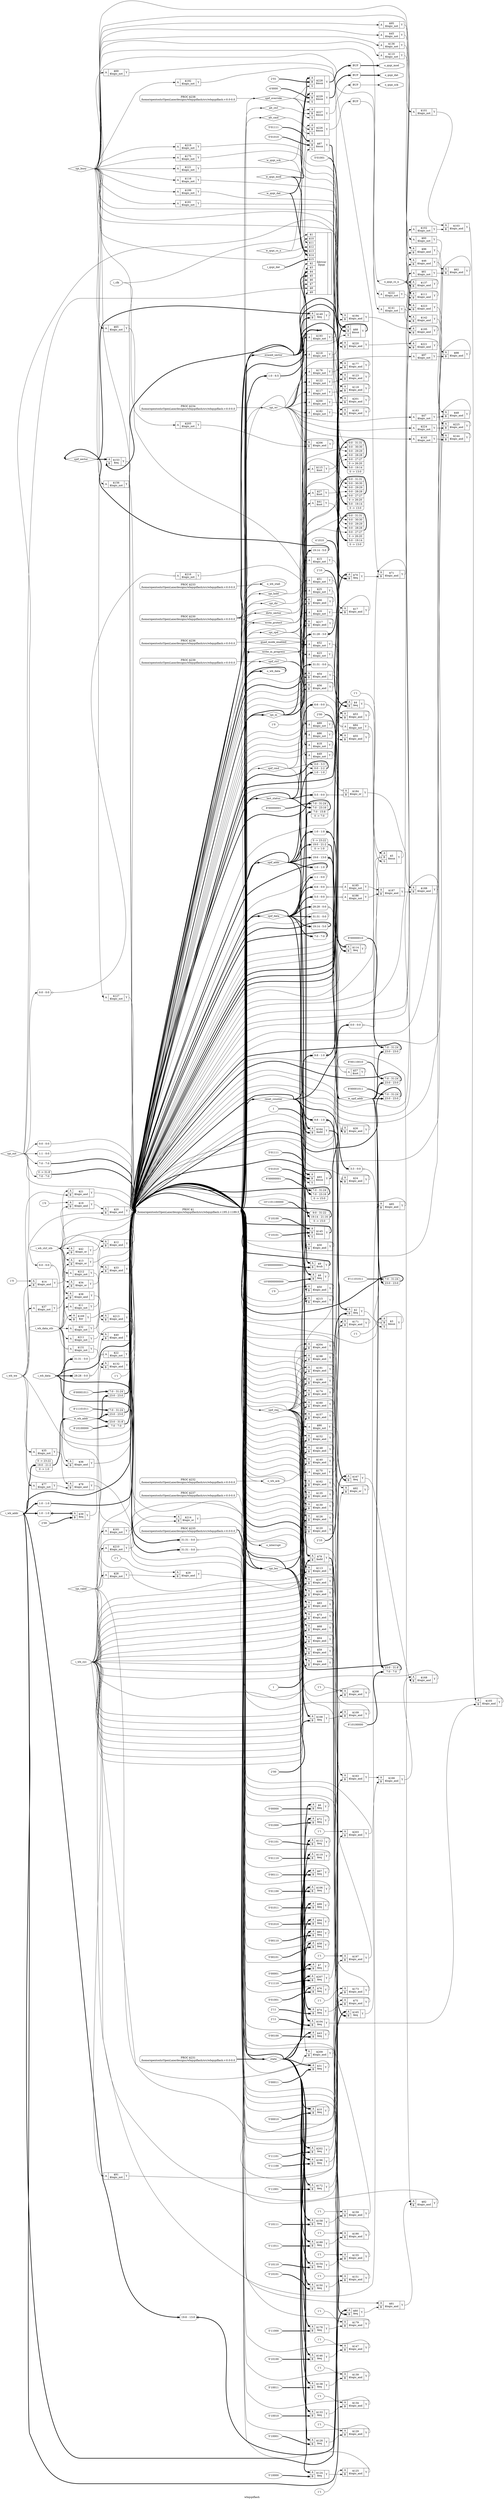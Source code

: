 digraph "wbqspiflash" {
label="wbqspiflash";
rankdir="LR";
remincross=true;
n268 [ shape=diamond, label="spif_sector", color="black", fontcolor="black" ];
n269 [ shape=diamond, label="alt_ctrl", color="black", fontcolor="black" ];
n270 [ shape=diamond, label="alt_cmd", color="black", fontcolor="black" ];
n271 [ shape=diamond, label="spif_req", color="black", fontcolor="black" ];
n272 [ shape=diamond, label="spif_ctrl", color="black", fontcolor="black" ];
n273 [ shape=diamond, label="state", color="black", fontcolor="black" ];
n274 [ shape=diamond, label="spif_data", color="black", fontcolor="black" ];
n275 [ shape=diamond, label="spif_override", color="black", fontcolor="black" ];
n276 [ shape=diamond, label="spif_cmd", color="black", fontcolor="black" ];
n277 [ shape=diamond, label="quad_mode_enabled", color="black", fontcolor="black" ];
n278 [ shape=diamond, label="reset_counter", color="black", fontcolor="black" ];
n279 [ shape=diamond, label="last_status", color="black", fontcolor="black" ];
n280 [ shape=diamond, label="w_spif_addr", color="black", fontcolor="black" ];
n281 [ shape=diamond, label="spif_addr", color="black", fontcolor="black" ];
n282 [ shape=diamond, label="w_wb_addr", color="black", fontcolor="black" ];
n283 [ shape=diamond, label="dirty_sector", color="black", fontcolor="black" ];
n284 [ shape=diamond, label="erased_sector", color="black", fontcolor="black" ];
n285 [ shape=diamond, label="write_protect", color="black", fontcolor="black" ];
n286 [ shape=diamond, label="write_in_progress", color="black", fontcolor="black" ];
n287 [ shape=diamond, label="w_qspi_mod", color="black", fontcolor="black" ];
n288 [ shape=diamond, label="w_qspi_dat", color="black", fontcolor="black" ];
n289 [ shape=diamond, label="w_qspi_cs_n", color="black", fontcolor="black" ];
n290 [ shape=diamond, label="w_qspi_sck", color="black", fontcolor="black" ];
n291 [ shape=diamond, label="spi_busy", color="black", fontcolor="black" ];
n292 [ shape=diamond, label="spi_valid", color="black", fontcolor="black" ];
n293 [ shape=diamond, label="spi_out", color="black", fontcolor="black" ];
n294 [ shape=diamond, label="spi_len", color="black", fontcolor="black" ];
n295 [ shape=diamond, label="spi_in", color="black", fontcolor="black" ];
n296 [ shape=diamond, label="spi_dir", color="black", fontcolor="black" ];
n297 [ shape=diamond, label="spi_spd", color="black", fontcolor="black" ];
n298 [ shape=diamond, label="spi_hold", color="black", fontcolor="black" ];
n299 [ shape=diamond, label="spi_wr", color="black", fontcolor="black" ];
n300 [ shape=octagon, label="o_interrupt", color="black", fontcolor="black" ];
n301 [ shape=octagon, label="i_qspi_dat", color="black", fontcolor="black" ];
n302 [ shape=octagon, label="o_qspi_dat", color="black", fontcolor="black" ];
n303 [ shape=octagon, label="o_qspi_mod", color="black", fontcolor="black" ];
n304 [ shape=octagon, label="o_qspi_cs_n", color="black", fontcolor="black" ];
n305 [ shape=octagon, label="o_qspi_sck", color="black", fontcolor="black" ];
n306 [ shape=octagon, label="o_wb_data", color="black", fontcolor="black" ];
n307 [ shape=octagon, label="o_wb_stall", color="black", fontcolor="black" ];
n308 [ shape=octagon, label="o_wb_ack", color="black", fontcolor="black" ];
n309 [ shape=octagon, label="i_wb_data", color="black", fontcolor="black" ];
n310 [ shape=octagon, label="i_wb_addr", color="black", fontcolor="black" ];
n311 [ shape=octagon, label="i_wb_we", color="black", fontcolor="black" ];
n312 [ shape=octagon, label="i_wb_ctrl_stb", color="black", fontcolor="black" ];
n313 [ shape=octagon, label="i_wb_data_stb", color="black", fontcolor="black" ];
n314 [ shape=octagon, label="i_wb_cyc", color="black", fontcolor="black" ];
n315 [ shape=octagon, label="i_clk", color="black", fontcolor="black" ];
v0 [ label="4'0000" ];
c320 [ shape=record, label="{{<p316> A|<p317> B|<p318> S}|$229\n$mux|{<p319> Y}}" ];
v1 [ label="2'01" ];
c321 [ shape=record, label="{{<p316> A|<p317> B|<p318> S}|$228\n$mux|{<p319> Y}}" ];
c322 [ shape=record, label="{{<p316> A|<p317> B|<p318> S}|$227\n$mux|{<p319> Y}}" ];
c323 [ shape=record, label="{{<p316> A|<p317> B|<p318> S}|$226\n$mux|{<p319> Y}}" ];
c324 [ shape=record, label="{{<p316> A|<p317> B}|$225\n$logic_and|{<p319> Y}}" ];
c325 [ shape=record, label="{{<p316> A}|$224\n$logic_not|{<p319> Y}}" ];
c326 [ shape=record, label="{{<p316> A|<p317> B}|$223\n$logic_and|{<p319> Y}}" ];
c327 [ shape=record, label="{{<p316> A}|$222\n$logic_not|{<p319> Y}}" ];
c328 [ shape=record, label="{{<p316> A|<p317> B}|$221\n$logic_and|{<p319> Y}}" ];
c329 [ shape=record, label="{{<p316> A|<p317> B}|$220\n$logic_and|{<p319> Y}}" ];
c330 [ shape=record, label="{{<p316> A}|$219\n$logic_not|{<p319> Y}}" ];
c331 [ shape=record, label="{{<p316> A}|$218\n$logic_not|{<p319> Y}}" ];
c332 [ shape=record, label="{{<p316> A|<p317> B}|$217\n$logic_and|{<p319> Y}}" ];
c333 [ shape=record, label="{{<p316> A}|$216\n$logic_not|{<p319> Y}}" ];
x2 [ shape=record, style=rounded, label="<s0> 0:0 - 0:0 " ];
x2:e -> c333:p316:w [arrowhead=odiamond, arrowtail=odiamond, dir=both, color="black", label=""];
c334 [ shape=record, label="{{<p316> A|<p317> B}|$215\n$logic_and|{<p319> Y}}" ];
c335 [ shape=record, label="{{<p316> A|<p317> B}|$214\n$logic_or|{<p319> Y}}" ];
c336 [ shape=record, label="{{<p316> A|<p317> B}|$213\n$logic_and|{<p319> Y}}" ];
c337 [ shape=record, label="{{<p316> A}|$212\n$logic_not|{<p319> Y}}" ];
c338 [ shape=record, label="{{<p316> A}|$211\n$logic_not|{<p319> Y}}" ];
c339 [ shape=record, label="{{<p316> A}|$210\n$logic_not|{<p319> Y}}" ];
c340 [ shape=record, label="{{<p316> A|<p317> B}|$209\n$logic_and|{<p319> Y}}" ];
v3 [ label="1'1" ];
c341 [ shape=record, label="{{<p316> A|<p317> B}|$208\n$logic_and|{<p319> Y}}" ];
v4 [ label="5'11110" ];
c342 [ shape=record, label="{{<p316> A|<p317> B}|$207\n$eq|{<p319> Y}}" ];
c343 [ shape=record, label="{{<p316> A|<p317> B}|$206\n$logic_and|{<p319> Y}}" ];
c344 [ shape=record, label="{{<p316> A}|$205\n$logic_not|{<p319> Y}}" ];
c345 [ shape=record, label="{{<p316> A|<p317> B}|$204\n$logic_and|{<p319> Y}}" ];
v5 [ label="1'1" ];
c346 [ shape=record, label="{{<p316> A|<p317> B}|$203\n$logic_and|{<p319> Y}}" ];
v6 [ label="5'11101" ];
c347 [ shape=record, label="{{<p316> A|<p317> B}|$202\n$eq|{<p319> Y}}" ];
c348 [ shape=record, label="{{<p316> A|<p317> B}|$201\n$logic_and|{<p319> Y}}" ];
c349 [ shape=record, label="{{<p316> A}|$200\n$logic_not|{<p319> Y}}" ];
c350 [ shape=record, label="{{<p316> A}|$199\n$logic_not|{<p319> Y}}" ];
c351 [ shape=record, label="{{<p316> A|<p317> B}|$198\n$logic_and|{<p319> Y}}" ];
v7 [ label="1'1" ];
c352 [ shape=record, label="{{<p316> A|<p317> B}|$197\n$logic_and|{<p319> Y}}" ];
v8 [ label="5'11100" ];
c353 [ shape=record, label="{{<p316> A|<p317> B}|$196\n$eq|{<p319> Y}}" ];
c354 [ shape=record, label="{{<p316> A|<p317> B}|$195\n$logic_and|{<p319> Y}}" ];
c355 [ shape=record, label="{{<p316> A|<p317> B}|$194\n$logic_and|{<p319> Y}}" ];
c356 [ shape=record, label="{{<p316> A}|$193\n$logic_not|{<p319> Y}}" ];
c357 [ shape=record, label="{{<p316> A}|$192\n$logic_not|{<p319> Y}}" ];
c358 [ shape=record, label="{{<p316> A|<p317> B}|$191\n$logic_and|{<p319> Y}}" ];
v9 [ label="1'1" ];
c359 [ shape=record, label="{{<p316> A|<p317> B}|$190\n$logic_and|{<p319> Y}}" ];
v10 [ label="5'11011" ];
c360 [ shape=record, label="{{<p316> A|<p317> B}|$189\n$eq|{<p319> Y}}" ];
c361 [ shape=record, label="{{<p316> A|<p317> B}|$188\n$logic_and|{<p319> Y}}" ];
c362 [ shape=record, label="{{<p316> A|<p317> B}|$187\n$logic_and|{<p319> Y}}" ];
c363 [ shape=record, label="{{<p316> A}|$186\n$logic_not|{<p319> Y}}" ];
x11 [ shape=record, style=rounded, label="<s0> 5:5 - 0:0 " ];
x11:e -> c363:p316:w [arrowhead=odiamond, arrowtail=odiamond, dir=both, color="black", label=""];
c364 [ shape=record, label="{{<p316> A}|$185\n$logic_not|{<p319> Y}}" ];
x12 [ shape=record, style=rounded, label="<s0> 6:6 - 0:0 " ];
x12:e -> c364:p316:w [arrowhead=odiamond, arrowtail=odiamond, dir=both, color="black", label=""];
c365 [ shape=record, label="{{<p316> A|<p317> B}|$184\n$logic_or|{<p319> Y}}" ];
x13 [ shape=record, style=rounded, label="<s0> 5:5 - 0:0 " ];
x13:e -> c365:p317:w [arrowhead=odiamond, arrowtail=odiamond, dir=both, color="black", label=""];
x14 [ shape=record, style=rounded, label="<s0> 6:6 - 0:0 " ];
x14:e -> c365:p316:w [arrowhead=odiamond, arrowtail=odiamond, dir=both, color="black", label=""];
c366 [ shape=record, label="{{<p316> A|<p317> B}|$183\n$logic_and|{<p319> Y}}" ];
c367 [ shape=record, label="{{<p316> A}|$182\n$logic_not|{<p319> Y}}" ];
c368 [ shape=record, label="{{<p316> A}|$181\n$logic_not|{<p319> Y}}" ];
c369 [ shape=record, label="{{<p316> A|<p317> B}|$180\n$logic_and|{<p319> Y}}" ];
v15 [ label="1'1" ];
c370 [ shape=record, label="{{<p316> A|<p317> B}|$179\n$logic_and|{<p319> Y}}" ];
v16 [ label="5'11000" ];
c371 [ shape=record, label="{{<p316> A|<p317> B}|$178\n$eq|{<p319> Y}}" ];
c372 [ shape=record, label="{{<p316> A|<p317> B}|$177\n$logic_and|{<p319> Y}}" ];
c373 [ shape=record, label="{{<p316> A}|$176\n$logic_not|{<p319> Y}}" ];
c374 [ shape=record, label="{{<p316> A}|$175\n$logic_not|{<p319> Y}}" ];
c375 [ shape=record, label="{{<p316> A|<p317> B}|$174\n$logic_and|{<p319> Y}}" ];
v17 [ label="1'1" ];
c376 [ shape=record, label="{{<p316> A|<p317> B}|$173\n$logic_and|{<p319> Y}}" ];
v18 [ label="5'11001" ];
c377 [ shape=record, label="{{<p316> A|<p317> B}|$172\n$eq|{<p319> Y}}" ];
c378 [ shape=record, label="{{<p316> A|<p317> B}|$171\n$logic_and|{<p319> Y}}" ];
c379 [ shape=record, label="{{<p316> A}|$170\n$logic_not|{<p319> Y}}" ];
c380 [ shape=record, label="{{<p316> A|<p317> B}|$169\n$or|{<p319> Y}}" ];
c381 [ shape=record, label="{{<p316> A|<p317> B}|$168\n$logic_and|{<p319> Y}}" ];
c382 [ shape=record, label="{{<p316> A|<p317> B}|$167\n$eq|{<p319> Y}}" ];
x19 [ shape=record, style=rounded, label="<s0> 19:6 - 13:0 " ];
x19:e -> c382:p317:w [arrowhead=odiamond, arrowtail=odiamond, dir=both, color="black", style="setlinewidth(3)", label=""];
x20 [ shape=record, style=rounded, label="<s0> 19:6 - 13:0 " ];
x20:e -> c382:p316:w [arrowhead=odiamond, arrowtail=odiamond, dir=both, color="black", style="setlinewidth(3)", label=""];
c383 [ shape=record, label="{{<p316> A|<p317> B}|$166\n$logic_and|{<p319> Y}}" ];
c384 [ shape=record, label="{{<p316> A|<p317> B}|$165\n$eq|{<p319> Y}}" ];
v21 [ label="1" ];
c385 [ shape=record, label="{{<p316> A|<p317> B}|$164\n$add|{<p319> Y}}" ];
c386 [ shape=record, label="{{<p316> A|<p317> B}|$163\n$logic_and|{<p319> Y}}" ];
c387 [ shape=record, label="{{<p316> A|<p317> B}|$162\n$logic_and|{<p319> Y}}" ];
c388 [ shape=record, label="{{<p316> A}|$161\n$logic_not|{<p319> Y}}" ];
c389 [ shape=record, label="{{<p316> A|<p317> B}|$160\n$logic_and|{<p319> Y}}" ];
v22 [ label="1'1" ];
c390 [ shape=record, label="{{<p316> A|<p317> B}|$159\n$logic_and|{<p319> Y}}" ];
v23 [ label="5'10111" ];
c391 [ shape=record, label="{{<p316> A|<p317> B}|$158\n$eq|{<p319> Y}}" ];
c392 [ shape=record, label="{{<p316> A|<p317> B}|$157\n$logic_and|{<p319> Y}}" ];
c393 [ shape=record, label="{{<p316> A}|$156\n$logic_not|{<p319> Y}}" ];
v24 [ label="1'1" ];
c394 [ shape=record, label="{{<p316> A|<p317> B}|$155\n$logic_and|{<p319> Y}}" ];
v25 [ label="5'10110" ];
c395 [ shape=record, label="{{<p316> A|<p317> B}|$154\n$eq|{<p319> Y}}" ];
c396 [ shape=record, label="{{<p316> A|<p317> B}|$153\n$eq|{<p319> Y}}" ];
c397 [ shape=record, label="{{<p316> A|<p317> B}|$152\n$logic_and|{<p319> Y}}" ];
v26 [ label="1'1" ];
c398 [ shape=record, label="{{<p316> A|<p317> B}|$151\n$logic_and|{<p319> Y}}" ];
v27 [ label="5'10101" ];
c399 [ shape=record, label="{{<p316> A|<p317> B}|$150\n$eq|{<p319> Y}}" ];
c400 [ shape=record, label="{{<p316> A|<p317> B}|$149\n$eq|{<p319> Y}}" ];
c401 [ shape=record, label="{{<p316> A|<p317> B}|$148\n$logic_and|{<p319> Y}}" ];
v28 [ label="1'1" ];
c402 [ shape=record, label="{{<p316> A|<p317> B}|$147\n$logic_and|{<p319> Y}}" ];
v29 [ label="5'10100" ];
c403 [ shape=record, label="{{<p316> A|<p317> B}|$146\n$eq|{<p319> Y}}" ];
v30 [ label="5'10101" ];
v31 [ label="5'10100" ];
c404 [ shape=record, label="{{<p316> A|<p317> B|<p318> S}|$145\n$mux|{<p319> Y}}" ];
c405 [ shape=record, label="{{<p316> A|<p317> B}|$144\n$logic_and|{<p319> Y}}" ];
c406 [ shape=record, label="{{<p316> A}|$143\n$logic_not|{<p319> Y}}" ];
c407 [ shape=record, label="{{<p316> A|<p317> B}|$142\n$logic_and|{<p319> Y}}" ];
c408 [ shape=record, label="{{<p316> A}|$141\n$logic_not|{<p319> Y}}" ];
c409 [ shape=record, label="{{<p316> A|<p317> B}|$140\n$logic_and|{<p319> Y}}" ];
v32 [ label="1'1" ];
c410 [ shape=record, label="{{<p316> A|<p317> B}|$139\n$logic_and|{<p319> Y}}" ];
v33 [ label="5'10011" ];
c411 [ shape=record, label="{{<p316> A|<p317> B}|$138\n$eq|{<p319> Y}}" ];
c412 [ shape=record, label="{{<p316> A|<p317> B}|$137\n$logic_and|{<p319> Y}}" ];
c413 [ shape=record, label="{{<p316> A}|$136\n$logic_not|{<p319> Y}}" ];
c414 [ shape=record, label="{{<p316> A|<p317> B}|$135\n$logic_and|{<p319> Y}}" ];
v34 [ label="1'1" ];
c415 [ shape=record, label="{{<p316> A|<p317> B}|$134\n$logic_and|{<p319> Y}}" ];
v35 [ label="5'10010" ];
c416 [ shape=record, label="{{<p316> A|<p317> B}|$133\n$eq|{<p319> Y}}" ];
c417 [ shape=record, label="{{<p316> A|<p317> B}|$132\n$logic_and|{<p319> Y}}" ];
c418 [ shape=record, label="{{<p316> A}|$131\n$logic_not|{<p319> Y}}" ];
x36 [ shape=record, style=rounded, label="<s0> 0:0 - 0:0 " ];
x36:e -> c418:p316:w [arrowhead=odiamond, arrowtail=odiamond, dir=both, color="black", label=""];
c419 [ shape=record, label="{{<p316> A|<p317> B}|$130\n$logic_and|{<p319> Y}}" ];
v37 [ label="1'1" ];
c420 [ shape=record, label="{{<p316> A|<p317> B}|$129\n$logic_and|{<p319> Y}}" ];
v38 [ label="5'10001" ];
c421 [ shape=record, label="{{<p316> A|<p317> B}|$128\n$eq|{<p319> Y}}" ];
c422 [ shape=record, label="{{<p316> A}|$127\n$logic_not|{<p319> Y}}" ];
c423 [ shape=record, label="{{<p316> A|<p317> B}|$126\n$logic_and|{<p319> Y}}" ];
v39 [ label="1'1" ];
c424 [ shape=record, label="{{<p316> A|<p317> B}|$125\n$logic_and|{<p319> Y}}" ];
v40 [ label="5'10000" ];
c425 [ shape=record, label="{{<p316> A|<p317> B}|$124\n$eq|{<p319> Y}}" ];
c426 [ shape=record, label="{{<p316> A|<p317> B}|$123\n$logic_and|{<p319> Y}}" ];
c427 [ shape=record, label="{{<p316> A}|$122\n$logic_not|{<p319> Y}}" ];
c428 [ shape=record, label="{{<p316> A}|$121\n$logic_not|{<p319> Y}}" ];
c429 [ shape=record, label="{{<p316> A|<p317> B}|$120\n$logic_and|{<p319> Y}}" ];
v41 [ label="5'01110" ];
c430 [ shape=record, label="{{<p316> A|<p317> B}|$119\n$eq|{<p319> Y}}" ];
c431 [ shape=record, label="{{<p316> A|<p317> B}|$118\n$logic_and|{<p319> Y}}" ];
c432 [ shape=record, label="{{<p316> A}|$117\n$logic_not|{<p319> Y}}" ];
c433 [ shape=record, label="{{<p316> A}|$116\n$logic_not|{<p319> Y}}" ];
c434 [ shape=record, label="{{<p316> A}|$115\n$not|{<p319> Y}}" ];
v42 [ label="2'00" ];
c435 [ shape=record, label="{{<p316> A|<p317> B}|$114\n$eq|{<p319> Y}}" ];
x43 [ shape=record, style=rounded, label="<s0> 1:0 - 1:0 " ];
x43:e -> c435:p316:w [arrowhead=odiamond, arrowtail=odiamond, dir=both, color="black", style="setlinewidth(3)", label=""];
c436 [ shape=record, label="{{<p316> A|<p317> B}|$113\n$logic_and|{<p319> Y}}" ];
v44 [ label="5'01101" ];
c437 [ shape=record, label="{{<p316> A|<p317> B}|$112\n$eq|{<p319> Y}}" ];
c438 [ shape=record, label="{{<p316> A|<p317> B}|$111\n$logic_and|{<p319> Y}}" ];
c439 [ shape=record, label="{{<p316> A}|$110\n$logic_not|{<p319> Y}}" ];
c440 [ shape=record, label="{{<p316> A|<p317> B}|$109\n$logic_and|{<p319> Y}}" ];
v45 [ label="2'00" ];
c441 [ shape=record, label="{{<p316> A|<p317> B}|$108\n$eq|{<p319> Y}}" ];
c442 [ shape=record, label="{{<p316> A|<p317> B}|$107\n$logic_and|{<p319> Y}}" ];
v46 [ label="5'01100" ];
c443 [ shape=record, label="{{<p316> A|<p317> B}|$106\n$eq|{<p319> Y}}" ];
c444 [ shape=record, label="{{<p316> A|<p317> B}|$105\n$logic_and|{<p319> Y}}" ];
v47 [ label="2'11" ];
c445 [ shape=record, label="{{<p316> A|<p317> B}|$104\n$eq|{<p319> Y}}" ];
c446 [ shape=record, label="{{<p316> A|<p317> B}|$103\n$logic_and|{<p319> Y}}" ];
c447 [ shape=record, label="{{<p316> A}|$102\n$logic_not|{<p319> Y}}" ];
c448 [ shape=record, label="{{<p316> A}|$101\n$logic_not|{<p319> Y}}" ];
c449 [ shape=record, label="{{<p316> A|<p317> B}|$100\n$logic_and|{<p319> Y}}" ];
v48 [ label="5'01011" ];
c450 [ shape=record, label="{{<p316> A|<p317> B}|$99\n$eq|{<p319> Y}}" ];
c451 [ shape=record, label="{{<p316> A|<p317> B}|$98\n$logic_and|{<p319> Y}}" ];
c452 [ shape=record, label="{{<p316> A}|$97\n$logic_not|{<p319> Y}}" ];
c453 [ shape=record, label="{{<p316> A|<p317> B}|$96\n$logic_and|{<p319> Y}}" ];
c454 [ shape=record, label="{{<p316> A}|$95\n$logic_not|{<p319> Y}}" ];
v49 [ label="5'01010" ];
c455 [ shape=record, label="{{<p316> A|<p317> B}|$94\n$eq|{<p319> Y}}" ];
v50 [ label="5'01010" ];
v51 [ label="5'01111" ];
c456 [ shape=record, label="{{<p316> A|<p317> B|<p318> S}|$93\n$mux|{<p319> Y}}" ];
c457 [ shape=record, label="{{<p316> A|<p317> B}|$92\n$logic_or|{<p319> Y}}" ];
c458 [ shape=record, label="{{<p316> A}|$91\n$logic_not|{<p319> Y}}" ];
c459 [ shape=record, label="{{<p316> A}|$90\n$logic_not|{<p319> Y}}" ];
c460 [ shape=record, label="{{<p316> A}|$89\n$logic_not|{<p319> Y}}" ];
v52 [ label="5'01001" ];
c461 [ shape=record, label="{{<p316> A|<p317> B|<p318> S}|$88\n$mux|{<p319> Y}}" ];
v53 [ label="5'01010" ];
v54 [ label="5'01111" ];
c462 [ shape=record, label="{{<p316> A|<p317> B|<p318> S}|$87\n$mux|{<p319> Y}}" ];
c463 [ shape=record, label="{{<p316> A}|$86\n$logic_not|{<p319> Y}}" ];
c464 [ shape=record, label="{{<p316> A|<p317> B}|$85\n$logic_and|{<p319> Y}}" ];
c465 [ shape=record, label="{{<p316> A}|$84\n$logic_not|{<p319> Y}}" ];
x55 [ shape=record, style=rounded, label="<s0> 31:31 - 0:0 " ];
x55:e -> c465:p316:w [arrowhead=odiamond, arrowtail=odiamond, dir=both, color="black", label=""];
c466 [ shape=record, label="{{<p316> A|<p317> B}|$83\n$logic_and|{<p319> Y}}" ];
c467 [ shape=record, label="{{<p316> A|<p317> B}|$82\n$logic_and|{<p319> Y}}" ];
c468 [ shape=record, label="{{<p316> A|<p317> B}|$81\n$logic_and|{<p319> Y}}" ];
c469 [ shape=record, label="{{<p316> A|<p317> B}|$80\n$eq|{<p319> Y}}" ];
v56 [ label="1" ];
c470 [ shape=record, label="{{<p316> A|<p317> B}|$79\n$add|{<p319> Y}}" ];
c471 [ shape=record, label="{{<p316> A|<p317> B}|$78\n$logic_and|{<p319> Y}}" ];
c472 [ shape=record, label="{{<p316> A}|$77\n$logic_not|{<p319> Y}}" ];
v57 [ label="5'01001" ];
c473 [ shape=record, label="{{<p316> A|<p317> B}|$76\n$eq|{<p319> Y}}" ];
c474 [ shape=record, label="{{<p316> A|<p317> B}|$75\n$logic_and|{<p319> Y}}" ];
v58 [ label="2'11" ];
c475 [ shape=record, label="{{<p316> A|<p317> B}|$74\n$eq|{<p319> Y}}" ];
c476 [ shape=record, label="{{<p316> A|<p317> B}|$73\n$logic_and|{<p319> Y}}" ];
v59 [ label="5'01000" ];
c477 [ shape=record, label="{{<p316> A|<p317> B}|$72\n$eq|{<p319> Y}}" ];
c478 [ shape=record, label="{{<p316> A|<p317> B}|$71\n$logic_and|{<p319> Y}}" ];
v60 [ label="4'1010" ];
c479 [ shape=record, label="{{<p316> A|<p317> B}|$70\n$eq|{<p319> Y}}" ];
x61 [ shape=record, style=rounded, label="<s0> 31:28 - 3:0 " ];
x61:e -> c479:p316:w [arrowhead=odiamond, arrowtail=odiamond, dir=both, color="black", style="setlinewidth(3)", label=""];
c480 [ shape=record, label="{{<p316> A}|$69\n$logic_not|{<p319> Y}}" ];
c481 [ shape=record, label="{{<p316> A|<p317> B}|$68\n$logic_and|{<p319> Y}}" ];
v62 [ label="5'00111" ];
c482 [ shape=record, label="{{<p316> A|<p317> B}|$67\n$eq|{<p319> Y}}" ];
c483 [ shape=record, label="{{<p316> A|<p317> B}|$66\n$logic_and|{<p319> Y}}" ];
c484 [ shape=record, label="{{<p316> A}|$65\n$logic_not|{<p319> Y}}" ];
c485 [ shape=record, label="{{<p316> A|<p317> B}|$64\n$logic_and|{<p319> Y}}" ];
v63 [ label="5'00110" ];
c486 [ shape=record, label="{{<p316> A|<p317> B}|$63\n$eq|{<p319> Y}}" ];
c487 [ shape=record, label="{{<p316> A|<p317> B}|$62\n$logic_and|{<p319> Y}}" ];
c488 [ shape=record, label="{{<p316> A}|$61\n$logic_not|{<p319> Y}}" ];
c489 [ shape=record, label="{{<p316> A}|$60\n$logic_not|{<p319> Y}}" ];
c490 [ shape=record, label="{{<p316> A|<p317> B}|$59\n$logic_and|{<p319> Y}}" ];
v64 [ label="5'00101" ];
c491 [ shape=record, label="{{<p316> A|<p317> B}|$58\n$eq|{<p319> Y}}" ];
c492 [ shape=record, label="{{<p316> A}|$57\n$not|{<p319> Y}}" ];
x65 [ shape=record, style=rounded, label="<s0> 28:28 - 0:0 " ];
x65:e -> c492:p316:w [arrowhead=odiamond, arrowtail=odiamond, dir=both, color="black", label=""];
c493 [ shape=record, label="{{<p316> A|<p317> B}|$56\n$logic_and|{<p319> Y}}" ];
c494 [ shape=record, label="{{<p316> A|<p317> B}|$55\n$logic_and|{<p319> Y}}" ];
v66 [ label="1'0" ];
c495 [ shape=record, label="{{<p316> A|<p317> B}|$54\n$logic_and|{<p319> Y}}" ];
c496 [ shape=record, label="{{<p316> A|<p317> B}|$53\n$logic_and|{<p319> Y}}" ];
c497 [ shape=record, label="{{<p316> A}|$52\n$logic_not|{<p319> Y}}" ];
c498 [ shape=record, label="{{<p316> A}|$51\n$logic_not|{<p319> Y}}" ];
v67 [ label="1'0" ];
c499 [ shape=record, label="{{<p316> A|<p317> B}|$50\n$logic_and|{<p319> Y}}" ];
c500 [ shape=record, label="{{<p316> A}|$49\n$logic_not|{<p319> Y}}" ];
c501 [ shape=record, label="{{<p316> A|<p317> B}|$48\n$logic_and|{<p319> Y}}" ];
c502 [ shape=record, label="{{<p316> A}|$47\n$logic_not|{<p319> Y}}" ];
c503 [ shape=record, label="{{<p316> A|<p317> B}|$46\n$logic_and|{<p319> Y}}" ];
c504 [ shape=record, label="{{<p316> A}|$45\n$logic_not|{<p319> Y}}" ];
c505 [ shape=record, label="{{<p316> A|<p317> B}|$44\n$logic_and|{<p319> Y}}" ];
v68 [ label="5'00100" ];
c506 [ shape=record, label="{{<p316> A|<p317> B}|$43\n$eq|{<p319> Y}}" ];
c507 [ shape=record, label="{{<p316> A|<p317> B}|$42\n$logic_or|{<p319> Y}}" ];
c508 [ shape=record, label="{{<p316> A}|$41\n$not|{<p319> Y}}" ];
c509 [ shape=record, label="{{<p316> A|<p317> B}|$40\n$logic_and|{<p319> Y}}" ];
v69 [ label="2'00" ];
c510 [ shape=record, label="{{<p316> A|<p317> B}|$39\n$eq|{<p319> Y}}" ];
x70 [ shape=record, style=rounded, label="<s0> 1:0 - 1:0 " ];
x70:e -> c510:p316:w [arrowhead=odiamond, arrowtail=odiamond, dir=both, color="black", style="setlinewidth(3)", label=""];
c511 [ shape=record, label="{{<p316> A|<p317> B}|$38\n$logic_and|{<p319> Y}}" ];
c512 [ shape=record, label="{{<p316> A}|$37\n$logic_not|{<p319> Y}}" ];
c513 [ shape=record, label="{{<p316> A|<p317> B}|$36\n$logic_and|{<p319> Y}}" ];
c514 [ shape=record, label="{{<p316> A}|$35\n$logic_not|{<p319> Y}}" ];
c515 [ shape=record, label="{{<p316> A|<p317> B}|$34\n$logic_or|{<p319> Y}}" ];
c516 [ shape=record, label="{{<p316> A|<p317> B}|$33\n$logic_and|{<p319> Y}}" ];
c517 [ shape=record, label="{{<p316> A}|$32\n$logic_not|{<p319> Y}}" ];
v71 [ label="5'00011" ];
c518 [ shape=record, label="{{<p316> A|<p317> B}|$31\n$eq|{<p319> Y}}" ];
c519 [ shape=record, label="{{<p316> A|<p317> B}|$30\n$logic_and|{<p319> Y}}" ];
v72 [ label="1'1" ];
c520 [ shape=record, label="{{<p316> A|<p317> B}|$29\n$logic_and|{<p319> Y}}" ];
c521 [ shape=record, label="{{<p316> A}|$28\n$logic_not|{<p319> Y}}" ];
c522 [ shape=record, label="{{<p316> A}|$27\n$not|{<p319> Y}}" ];
c523 [ shape=record, label="{{<p316> A|<p317> B}|$26\n$logic_and|{<p319> Y}}" ];
x73 [ shape=record, style=rounded, label="<s0> 31:31 - 0:0 " ];
x73:e -> c523:p316:w [arrowhead=odiamond, arrowtail=odiamond, dir=both, color="black", label=""];
c524 [ shape=record, label="{{<p316> A}|$25\n$logic_not|{<p319> Y}}" ];
c525 [ shape=record, label="{{<p316> A|<p317> B}|$24\n$logic_and|{<p319> Y}}" ];
x74 [ shape=record, style=rounded, label="<s0> 31:31 - 0:0 " ];
x74:e -> c525:p316:w [arrowhead=odiamond, arrowtail=odiamond, dir=both, color="black", label=""];
c526 [ shape=record, label="{{<p316> A}|$23\n$logic_not|{<p319> Y}}" ];
c527 [ shape=record, label="{{<p316> A}|$22\n$logic_not|{<p319> Y}}" ];
x75 [ shape=record, style=rounded, label="<s0> 28:28 - 0:0 " ];
x75:e -> c527:p316:w [arrowhead=odiamond, arrowtail=odiamond, dir=both, color="black", label=""];
c528 [ shape=record, label="{{<p316> A|<p317> B}|$21\n$logic_and|{<p319> Y}}" ];
c529 [ shape=record, label="{{<p316> A|<p317> B}|$20\n$logic_and|{<p319> Y}}" ];
v76 [ label="1'0" ];
c530 [ shape=record, label="{{<p316> A|<p317> B}|$19\n$logic_and|{<p319> Y}}" ];
c531 [ shape=record, label="{{<p316> A}|$18\n$logic_not|{<p319> Y}}" ];
c532 [ shape=record, label="{{<p316> A|<p317> B}|$17\n$logic_and|{<p319> Y}}" ];
c533 [ shape=record, label="{{<p316> A}|$16\n$logic_not|{<p319> Y}}" ];
c534 [ shape=record, label="{{<p316> A}|$15\n$logic_not|{<p319> Y}}" ];
v77 [ label="1'0" ];
c535 [ shape=record, label="{{<p316> A|<p317> B}|$14\n$logic_and|{<p319> Y}}" ];
c536 [ shape=record, label="{{<p316> A|<p317> B}|$13\n$logic_or|{<p319> Y}}" ];
c537 [ shape=record, label="{{<p316> A|<p317> B}|$12\n$logic_and|{<p319> Y}}" ];
c538 [ shape=record, label="{{<p316> A}|$11\n$logic_not|{<p319> Y}}" ];
v78 [ label="5'00010" ];
c539 [ shape=record, label="{{<p316> A|<p317> B}|$10\n$eq|{<p319> Y}}" ];
v79 [ label="10'0000000001" ];
c540 [ shape=record, label="{{<p316> A|<p317> B}|$9\n$sub|{<p319> Y}}" ];
v80 [ label="10'0000000000" ];
c541 [ shape=record, label="{{<p316> A|<p317> B}|$8\n$eq|{<p319> Y}}" ];
v81 [ label="5'00001" ];
c542 [ shape=record, label="{{<p316> A|<p317> B}|$7\n$eq|{<p319> Y}}" ];
v82 [ label="5'00000" ];
c543 [ shape=record, label="{{<p316> A|<p317> B}|$6\n$eq|{<p319> Y}}" ];
v84 [ label="1'1" ];
c544 [ shape=record, label="{{<p316> A|<p317> B|<p318> S}|$5\n$mux|{<p319> Y}}" ];
x83 [ shape=record, style=rounded, label="<s0> 0:0 - 0:0 " ];
x83:e -> c544:p317:w [arrowhead=odiamond, arrowtail=odiamond, dir=both, color="black", label=""];
v85 [ label="2'10" ];
c545 [ shape=record, label="{{<p316> A|<p317> B}|$4\n$eq|{<p319> Y}}" ];
x86 [ shape=record, style=rounded, label="<s0> 9:8 - 1:0 " ];
x86:e -> c545:p316:w [arrowhead=odiamond, arrowtail=odiamond, dir=both, color="black", style="setlinewidth(3)", label=""];
v88 [ label="1'1" ];
c546 [ shape=record, label="{{<p316> A|<p317> B|<p318> S}|$3\n$mux|{<p319> Y}}" ];
x87 [ shape=record, style=rounded, label="<s0> 3:3 - 0:0 " ];
x87:e -> c546:p317:w [arrowhead=odiamond, arrowtail=odiamond, dir=both, color="black", label=""];
v89 [ label="2'10" ];
c547 [ shape=record, label="{{<p316> A|<p317> B}|$2\n$eq|{<p319> Y}}" ];
x90 [ shape=record, style=rounded, label="<s0> 9:8 - 1:0 " ];
x90:e -> c547:p316:w [arrowhead=odiamond, arrowtail=odiamond, dir=both, color="black", style="setlinewidth(3)", label=""];
c563 [ shape=record, label="{{<p548> $1|<p549> $10|<p550> $11|<p551> $12|<p552> $13|<p553> $14|<p554> $15|<p555> $2|<p556> $3|<p557> $4|<p558> $5|<p559> $6|<p560> $7|<p561> $8|<p562> $9}|lldriver\nllqspi|{}}" ];
p91 [shape=box, style=rounded, label="PROC $239\n/home/opentools/OpenLane/designs/wbqspiflash/src/wbqspiflash.v:0.0-0.0"];
p92 [shape=box, style=rounded, label="PROC $238\n/home/opentools/OpenLane/designs/wbqspiflash/src/wbqspiflash.v:0.0-0.0"];
p93 [shape=box, style=rounded, label="PROC $237\n/home/opentools/OpenLane/designs/wbqspiflash/src/wbqspiflash.v:0.0-0.0"];
p94 [shape=box, style=rounded, label="PROC $236\n/home/opentools/OpenLane/designs/wbqspiflash/src/wbqspiflash.v:0.0-0.0"];
p95 [shape=box, style=rounded, label="PROC $235\n/home/opentools/OpenLane/designs/wbqspiflash/src/wbqspiflash.v:0.0-0.0"];
p96 [shape=box, style=rounded, label="PROC $234\n/home/opentools/OpenLane/designs/wbqspiflash/src/wbqspiflash.v:0.0-0.0"];
p97 [shape=box, style=rounded, label="PROC $233\n/home/opentools/OpenLane/designs/wbqspiflash/src/wbqspiflash.v:0.0-0.0"];
p98 [shape=box, style=rounded, label="PROC $232\n/home/opentools/OpenLane/designs/wbqspiflash/src/wbqspiflash.v:0.0-0.0"];
p99 [shape=box, style=rounded, label="PROC $231\n/home/opentools/OpenLane/designs/wbqspiflash/src/wbqspiflash.v:0.0-0.0"];
p100 [shape=box, style=rounded, label="PROC $230\n/home/opentools/OpenLane/designs/wbqspiflash/src/wbqspiflash.v:0.0-0.0"];
v102 [ label="1'1" ];
x103 [ shape=record, style=rounded, label="<s0> 31:31 - 0:0 " ];
x104 [ shape=record, style=rounded, label="<s0> 0:0 - 0:0 " ];
x105 [ shape=record, style=rounded, label="<s0> 1:1 - 0:0 " ];
x106 [ shape=record, style=rounded, label="<s0> 1:1 - 0:0 " ];
x107 [ shape=record, style=rounded, label="<s0> 31:31 - 0:0 " ];
x108 [ shape=record, style=rounded, label="<s0> 1:0 - 1:0 " ];
x109 [ shape=record, style=rounded, label="<s0> 1:0 - 1:0 " ];
x110 [ shape=record, style=rounded, label="<s2> 0:0 - 3:3 |<s1> 0:0 - 2:2 |<s0> 1:0 - 1:0 " ];
x111 [ shape=record, style=rounded, label="<s0> 19:14 - 5:0 " ];
x112 [ shape=record, style=rounded, label="<s0> 7:0 - 7:0 " ];
x113 [ shape=record, style=rounded, label="<s0> 7:0 - 7:0 " ];
x114 [ shape=record, style=rounded, label="0 -&gt; 31:8 |<s0> 7:0 - 7:0 " ];
v116 [ label="8'00000010" ];
x115 [ shape=record, style=rounded, label="<s1> 7:0 - 31:24 |<s0> 23:0 - 23:0 " ];
v118 [ label="8'00110010" ];
x117 [ shape=record, style=rounded, label="<s1> 7:0 - 31:24 |<s0> 23:0 - 23:0 " ];
v120 [ label="8'00001011" ];
x119 [ shape=record, style=rounded, label="<s1> 7:0 - 31:24 |<s0> 23:0 - 23:0 " ];
v122 [ label="8'11101011" ];
x121 [ shape=record, style=rounded, label="<s1> 7:0 - 31:24 |<s0> 23:0 - 23:0 " ];
v124 [ label="8'00001011" ];
x123 [ shape=record, style=rounded, label="<s1> 7:0 - 31:24 |<s0> 23:0 - 23:0 " ];
v126 [ label="8'11101011" ];
x125 [ shape=record, style=rounded, label="<s1> 7:0 - 31:24 |<s0> 23:0 - 23:0 " ];
v128 [ label="8'10100000" ];
x127 [ shape=record, style=rounded, label="<s1> 23:0 - 31:8 |<s0> 7:0 - 7:0 " ];
v130 [ label="8'10100000" ];
x129 [ shape=record, style=rounded, label="<s1> 23:0 - 31:8 |<s0> 7:0 - 7:0 " ];
v132 [ label="8'00000001" ];
x131 [ shape=record, style=rounded, label="<s2> 7:0 - 31:24 |<s1> 7:0 - 23:16 |0 -&gt; 15:0 " ];
v134 [ label="10'1101100000" ];
x133 [ shape=record, style=rounded, label="<s2> 9:0 - 31:22 |<s1> 19:14 - 21:16 |0 -&gt; 15:0 " ];
v136 [ label="8'00000001" ];
x135 [ shape=record, style=rounded, label="<s3> 7:0 - 31:24 |<s2> 7:0 - 23:16 |<s1> 7:0 - 15:8 |0 -&gt; 7:0 " ];
x137 [ shape=record, style=rounded, label="<s7> 0:0 - 31:31 |<s6> 0:0 - 30:30 |<s5> 0:0 - 29:29 |<s4> 0:0 - 28:28 |<s3> 0:0 - 27:27 |0 -&gt; 26:20 |<s1> 5:0 - 19:14 |0 -&gt; 13:0 " ];
x138 [ shape=record, style=rounded, label="<s7> 0:0 - 31:31 |<s6> 0:0 - 30:30 |<s5> 0:0 - 29:29 |<s4> 0:0 - 28:28 |<s3> 0:0 - 27:27 |0 -&gt; 26:20 |<s1> 5:0 - 19:14 |0 -&gt; 13:0 " ];
x139 [ shape=record, style=rounded, label="<s7> 0:0 - 31:31 |<s6> 0:0 - 30:30 |<s5> 0:0 - 29:29 |<s4> 0:0 - 28:28 |<s3> 0:0 - 27:27 |0 -&gt; 26:20 |<s1> 5:0 - 19:14 |0 -&gt; 13:0 " ];
x140 [ shape=record, style=rounded, label="<s0> 1:0 - 6:5 " ];
p101 [shape=box, style=rounded, label="PROC $1\n/home/opentools/OpenLane/designs/wbqspiflash/src/wbqspiflash.v:195.2-1189.5"];
x141 [ shape=record, style=rounded, label="<s0> 19:14 - 5:0 " ];
x142 [shape=box, style=rounded, label="BUF"];
x143 [shape=box, style=rounded, label="BUF"];
x144 [shape=box, style=rounded, label="BUF"];
x145 [shape=box, style=rounded, label="BUF"];
x146 [ shape=record, style=rounded, label="0 -&gt; 23:22 |<s1> 19:0 - 21:2 |0 -&gt; 1:0 " ];
x147 [ shape=record, style=rounded, label="0 -&gt; 23:22 |<s1> 19:0 - 21:2 |0 -&gt; 1:0 " ];
c406:p319:e -> c405:p317:w [color="black", label=""];
c407:p319:e -> c405:p316:w [color="black", label=""];
c408:p319:e -> c407:p316:w [color="black", label=""];
c409:p319:e -> p101:w [color="black", label=""];
c410:p319:e -> p101:w [color="black", label=""];
c411:p319:e -> c410:p317:w [color="black", label=""];
c412:p319:e -> p101:w [color="black", label=""];
c413:p319:e -> c412:p317:w [color="black", label=""];
c414:p319:e -> p101:w [color="black", label=""];
c415:p319:e -> p101:w [color="black", label=""];
c416:p319:e -> c415:p317:w [color="black", label=""];
c417:p319:e -> p101:w [color="black", label=""];
c418:p319:e -> c417:p317:w [color="black", label=""];
c419:p319:e -> p101:w [color="black", label=""];
c420:p319:e -> p101:w [color="black", label=""];
c421:p319:e -> c420:p317:w [color="black", label=""];
c422:p319:e -> p101:w [color="black", label=""];
c423:p319:e -> p101:w [color="black", label=""];
c424:p319:e -> p101:w [color="black", label=""];
c425:p319:e -> c424:p317:w [color="black", label=""];
c426:p319:e -> p101:w [color="black", label=""];
c427:p319:e -> c426:p317:w [color="black", label=""];
c428:p319:e -> c426:p316:w [color="black", label=""];
c429:p319:e -> p101:w [color="black", label=""];
c430:p319:e -> p101:w [color="black", label=""];
c431:p319:e -> p101:w [color="black", label=""];
c432:p319:e -> c431:p317:w [color="black", label=""];
c433:p319:e -> c431:p316:w [color="black", label=""];
c434:p319:e -> x137:s4:w [color="black", label=""];
c435:p319:e -> p101:w [color="black", label=""];
c436:p319:e -> p101:w [color="black", label=""];
c437:p319:e -> p101:w [color="black", label=""];
c438:p319:e -> p101:w [color="black", label=""];
c439:p319:e -> c438:p316:w [color="black", label=""];
c440:p319:e -> p101:w [color="black", label=""];
c441:p319:e -> c440:p317:w [color="black", label=""];
c442:p319:e -> p101:w [color="black", label=""];
c443:p319:e -> p101:w [color="black", label=""];
c444:p319:e -> p101:w [color="black", label=""];
c445:p319:e -> c444:p317:w [color="black", label=""];
c320:p319:e -> x145:w:w [color="black", style="setlinewidth(3)", label=""];
c446:p319:e -> c444:p316:w [color="black", label=""];
c447:p319:e -> c446:p317:w [color="black", label=""];
c448:p319:e -> c446:p316:w [color="black", label=""];
c449:p319:e -> p101:w [color="black", label=""];
c450:p319:e -> p101:w [color="black", label=""];
c451:p319:e -> p101:w [color="black", label=""];
c452:p319:e -> c451:p317:w [color="black", label=""];
c453:p319:e -> c451:p316:w [color="black", label=""];
c454:p319:e -> c453:p316:w [color="black", label=""];
c455:p319:e -> p101:w [color="black", label=""];
c321:p319:e -> x144:w:w [color="black", style="setlinewidth(3)", label=""];
c456:p319:e -> p101:w [color="black", style="setlinewidth(3)", label=""];
c457:p319:e -> p101:w [color="black", label=""];
c458:p319:e -> c457:p317:w [color="black", label=""];
c459:p319:e -> c457:p316:w [color="black", label=""];
c460:p319:e -> p101:w [color="black", label=""];
c461:p319:e -> p101:w [color="black", style="setlinewidth(3)", label=""];
c462:p319:e -> c461:p316:w [color="black", style="setlinewidth(3)", label=""];
c463:p319:e -> p101:w [color="black", label=""];
c464:p319:e -> p101:w [color="black", label=""];
c465:p319:e -> c464:p317:w [color="black", label=""];
c322:p319:e -> x143:w:w [color="black", label=""];
c466:p319:e -> p101:w [color="black", label=""];
c467:p319:e -> p101:w [color="black", label=""];
c468:p319:e -> c467:p316:w [color="black", label=""];
c469:p319:e -> c468:p317:w [color="black", label=""];
c470:p319:e -> c469:p317:w [color="black", style="setlinewidth(3)", label=""];
c471:p319:e -> c468:p316:w [color="black", label=""];
c472:p319:e -> c471:p317:w [color="black", label=""];
c473:p319:e -> p101:w [color="black", label=""];
c474:p319:e -> p101:w [color="black", label=""];
c475:p319:e -> c474:p317:w [color="black", label=""];
c323:p319:e -> x142:w:w [color="black", label=""];
c476:p319:e -> p101:w [color="black", label=""];
c477:p319:e -> p101:w [color="black", label=""];
c478:p319:e -> p101:w [color="black", label=""];
c479:p319:e -> c478:p317:w [color="black", label=""];
c480:p319:e -> c478:p316:w [color="black", label=""];
c481:p319:e -> p101:w [color="black", label=""];
c482:p319:e -> p101:w [color="black", label=""];
c483:p319:e -> p101:w [color="black", label=""];
c484:p319:e -> c483:p316:w [color="black", label=""];
c485:p319:e -> p101:w [color="black", label=""];
c324:p319:e -> p101:w [color="black", label=""];
c486:p319:e -> p101:w [color="black", label=""];
c487:p319:e -> p101:w [color="black", label=""];
c488:p319:e -> c487:p317:w [color="black", label=""];
c489:p319:e -> c487:p316:w [color="black", label=""];
c490:p319:e -> p101:w [color="black", label=""];
c491:p319:e -> p101:w [color="black", label=""];
c492:p319:e -> p101:w [color="black", label=""];
c493:p319:e -> p101:w [color="black", label=""];
c494:p319:e -> p101:w [color="black", label=""];
c495:p319:e -> c494:p316:w [color="black", label=""];
c325:p319:e -> c324:p317:w [color="black", label=""];
c496:p319:e -> p101:w [color="black", label=""];
c497:p319:e -> c496:p317:w [color="black", label=""];
c498:p319:e -> c496:p316:w [color="black", label=""];
c499:p319:e -> p101:w [color="black", label=""];
c500:p319:e -> p101:w [color="black", label=""];
c501:p319:e -> p101:w [color="black", label=""];
c502:p319:e -> c501:p317:w [color="black", label=""];
c503:p319:e -> c501:p316:w [color="black", label=""];
c504:p319:e -> c503:p316:w [color="black", label=""];
c505:p319:e -> p101:w [color="black", label=""];
c326:p319:e -> c324:p316:w [color="black", label=""];
c506:p319:e -> p101:w [color="black", label=""];
c507:p319:e -> p101:w [color="black", label=""];
c508:p319:e -> x139:s4:w [color="black", label=""];
c509:p319:e -> p101:w [color="black", label=""];
c510:p319:e -> c509:p317:w [color="black", label=""];
c511:p319:e -> c509:p316:w [color="black", label=""];
c512:p319:e -> c511:p317:w [color="black", label=""];
c513:p319:e -> p101:w [color="black", label=""];
c514:p319:e -> c513:p317:w [color="black", label=""];
c515:p319:e -> p101:w [color="black", label=""];
c327:p319:e -> c326:p316:w [color="black", label=""];
c516:p319:e -> p101:w [color="black", label=""];
c517:p319:e -> c516:p317:w [color="black", label=""];
c518:p319:e -> p101:w [color="black", label=""];
c519:p319:e -> p101:w [color="black", label=""];
c520:p319:e -> c519:p316:w [color="black", label=""];
c521:p319:e -> c520:p317:w [color="black", label=""];
c522:p319:e -> x138:s4:w [color="black", label=""];
c523:p319:e -> p101:w [color="black", label=""];
c524:p319:e -> c523:p317:w [color="black", label=""];
c525:p319:e -> p101:w [color="black", label=""];
c328:p319:e -> p101:w [color="black", label=""];
c526:p319:e -> c525:p317:w [color="black", label=""];
c527:p319:e -> p101:w [color="black", label=""];
c528:p319:e -> p101:w [color="black", label=""];
c529:p319:e -> p101:w [color="black", label=""];
c530:p319:e -> c529:p316:w [color="black", label=""];
c531:p319:e -> p101:w [color="black", label=""];
c532:p319:e -> p101:w [color="black", label=""];
c533:p319:e -> c532:p317:w [color="black", label=""];
c534:p319:e -> c532:p316:w [color="black", label=""];
c535:p319:e -> p101:w [color="black", label=""];
c329:p319:e -> c328:p316:w [color="black", label=""];
c536:p319:e -> p101:w [color="black", label=""];
c537:p319:e -> p101:w [color="black", label=""];
c538:p319:e -> c537:p317:w [color="black", label=""];
c539:p319:e -> p101:w [color="black", label=""];
c540:p319:e -> p101:w [color="black", style="setlinewidth(3)", label=""];
c541:p319:e -> p101:w [color="black", label=""];
c542:p319:e -> p101:w [color="black", label=""];
c543:p319:e -> p101:w [color="black", label=""];
c544:p319:e -> p101:w [color="black", label=""];
c545:p319:e -> c544:p318:w [color="black", label=""];
c330:p319:e -> c329:p317:w [color="black", label=""];
c546:p319:e -> p101:w [color="black", label=""];
c547:p319:e -> c546:p318:w [color="black", label=""];
c331:p319:e -> c329:p316:w [color="black", label=""];
n252 [ shape=point ];
p101:e -> n252:w [color="black", style="setlinewidth(3)", label=""];
x140:s0:e -> n252:w [color="black", style="setlinewidth(3)", label=""];
n252:e -> p101:w [color="black", style="setlinewidth(3)", label=""];
c332:p319:e -> p101:w [color="black", label=""];
x141:e -> n268:w [color="black", style="setlinewidth(3)", label=""];
n268:e -> c396:p316:w [color="black", style="setlinewidth(3)", label=""];
n268:e -> c400:p316:w [color="black", style="setlinewidth(3)", label=""];
p101:e -> n269:w [color="black", label=""];
n269:e -> c322:p317:w [color="black", label=""];
c333:p319:e -> c332:p316:w [color="black", label=""];
p101:e -> n270:w [color="black", label=""];
n270:e -> c323:p317:w [color="black", label=""];
p101:e -> n271:w [color="black", label=""];
n271:e -> c340:p316:w [color="black", label=""];
n271:e -> c345:p316:w [color="black", label=""];
n271:e -> c351:p316:w [color="black", label=""];
n271:e -> c358:p316:w [color="black", label=""];
n271:e -> c369:p316:w [color="black", label=""];
n271:e -> c375:p316:w [color="black", label=""];
n271:e -> c387:p316:w [color="black", label=""];
n271:e -> c389:p316:w [color="black", label=""];
n271:e -> c392:p316:w [color="black", label=""];
n271:e -> c397:p316:w [color="black", label=""];
n271:e -> c401:p316:w [color="black", label=""];
n271:e -> c409:p316:w [color="black", label=""];
n271:e -> c414:p316:w [color="black", label=""];
n271:e -> c419:p316:w [color="black", label=""];
n271:e -> c423:p316:w [color="black", label=""];
n271:e -> c429:p316:w [color="black", label=""];
n271:e -> c436:p316:w [color="black", label=""];
n271:e -> c442:p316:w [color="black", label=""];
n271:e -> c449:p316:w [color="black", label=""];
n271:e -> c459:p316:w [color="black", label=""];
n271:e -> c466:p316:w [color="black", label=""];
n271:e -> c467:p317:w [color="black", label=""];
n271:e -> c476:p316:w [color="black", label=""];
n271:e -> c481:p316:w [color="black", label=""];
n271:e -> c485:p316:w [color="black", label=""];
n271:e -> c490:p316:w [color="black", label=""];
n271:e -> c505:p316:w [color="black", label=""];
n271:e -> p101:w [color="black", label=""];
p101:e -> n272:w [color="black", label=""];
p91:e -> n272:w [color="black", label=""];
n272:e -> c493:p316:w [color="black", label=""];
n272:e -> c495:p317:w [color="black", label=""];
n272:e -> c500:p316:w [color="black", label=""];
n272:e -> p101:w [color="black", label=""];
n272:e -> x110:s1:w [color="black", label=""];
p101:e -> n273:w [color="black", style="setlinewidth(3)", label=""];
p99:e -> n273:w [color="black", style="setlinewidth(3)", label=""];
n273:e -> c342:p316:w [color="black", style="setlinewidth(3)", label=""];
n273:e -> c347:p316:w [color="black", style="setlinewidth(3)", label=""];
n273:e -> c353:p316:w [color="black", style="setlinewidth(3)", label=""];
n273:e -> c360:p316:w [color="black", style="setlinewidth(3)", label=""];
n273:e -> c371:p316:w [color="black", style="setlinewidth(3)", label=""];
n273:e -> c377:p316:w [color="black", style="setlinewidth(3)", label=""];
n273:e -> c391:p316:w [color="black", style="setlinewidth(3)", label=""];
n273:e -> c395:p316:w [color="black", style="setlinewidth(3)", label=""];
n273:e -> c399:p316:w [color="black", style="setlinewidth(3)", label=""];
n273:e -> c403:p316:w [color="black", style="setlinewidth(3)", label=""];
n273:e -> c411:p316:w [color="black", style="setlinewidth(3)", label=""];
n273:e -> c416:p316:w [color="black", style="setlinewidth(3)", label=""];
n273:e -> c421:p316:w [color="black", style="setlinewidth(3)", label=""];
n273:e -> c425:p316:w [color="black", style="setlinewidth(3)", label=""];
n273:e -> c430:p316:w [color="black", style="setlinewidth(3)", label=""];
n273:e -> c437:p316:w [color="black", style="setlinewidth(3)", label=""];
n273:e -> c443:p316:w [color="black", style="setlinewidth(3)", label=""];
n273:e -> c450:p316:w [color="black", style="setlinewidth(3)", label=""];
n273:e -> c455:p316:w [color="black", style="setlinewidth(3)", label=""];
n273:e -> c473:p316:w [color="black", style="setlinewidth(3)", label=""];
n273:e -> c477:p316:w [color="black", style="setlinewidth(3)", label=""];
n273:e -> c482:p316:w [color="black", style="setlinewidth(3)", label=""];
n273:e -> c486:p316:w [color="black", style="setlinewidth(3)", label=""];
n273:e -> c491:p316:w [color="black", style="setlinewidth(3)", label=""];
n273:e -> c506:p316:w [color="black", style="setlinewidth(3)", label=""];
n273:e -> c518:p316:w [color="black", style="setlinewidth(3)", label=""];
n273:e -> c539:p316:w [color="black", style="setlinewidth(3)", label=""];
n273:e -> c542:p316:w [color="black", style="setlinewidth(3)", label=""];
n273:e -> c543:p316:w [color="black", style="setlinewidth(3)", label=""];
n273:e -> p101:w [color="black", style="setlinewidth(3)", label=""];
p101:e -> n274:w [color="black", style="setlinewidth(3)", label=""];
n274:e -> p101:w [color="black", style="setlinewidth(3)", label=""];
n274:e -> x106:s0:w [color="black", style="setlinewidth(3)", label=""];
n274:e -> x107:s0:w [color="black", style="setlinewidth(3)", label=""];
n274:e -> x111:s0:w [color="black", style="setlinewidth(3)", label=""];
n274:e -> x113:s0:w [color="black", style="setlinewidth(3)", label=""];
n274:e -> x11:s0:w [color="black", style="setlinewidth(3)", label=""];
n274:e -> x12:s0:w [color="black", style="setlinewidth(3)", label=""];
n274:e -> x131:s1:w [color="black", style="setlinewidth(3)", label=""];
n274:e -> x133:s1:w [color="black", style="setlinewidth(3)", label=""];
n274:e -> x135:s1:w [color="black", style="setlinewidth(3)", label=""];
n274:e -> x65:s0:w [color="black", style="setlinewidth(3)", label=""];
p101:e -> n275:w [color="black", label=""];
p92:e -> n275:w [color="black", label=""];
n275:e -> c320:p318:w [color="black", label=""];
n275:e -> c321:p318:w [color="black", label=""];
n275:e -> c322:p318:w [color="black", label=""];
n275:e -> c323:p318:w [color="black", label=""];
p101:e -> n276:w [color="black", label=""];
n276:e -> c493:p317:w [color="black", label=""];
n276:e -> c494:p317:w [color="black", label=""];
n276:e -> c499:p317:w [color="black", label=""];
n276:e -> p101:w [color="black", label=""];
n276:e -> x110:s2:w [color="black", label=""];
p101:e -> n277:w [color="black", label=""];
p94:e -> n277:w [color="black", label=""];
n277:e -> c404:p318:w [color="black", label=""];
n277:e -> p101:w [color="black", label=""];
n277:e -> x137:s3:w [color="black", label=""];
n277:e -> x138:s3:w [color="black", label=""];
n277:e -> x139:s3:w [color="black", label=""];
p101:e -> n278:w [color="black", style="setlinewidth(3)", label=""];
n278:e -> c540:p316:w [color="black", style="setlinewidth(3)", label=""];
n278:e -> c541:p316:w [color="black", style="setlinewidth(3)", label=""];
n278:e -> p101:w [color="black", style="setlinewidth(3)", label=""];
n278:e -> x83:s0:w [color="black", style="setlinewidth(3)", label=""];
n278:e -> x86:s0:w [color="black", style="setlinewidth(3)", label=""];
n278:e -> x87:s0:w [color="black", style="setlinewidth(3)", label=""];
n278:e -> x90:s0:w [color="black", style="setlinewidth(3)", label=""];
p101:e -> n279:w [color="black", style="setlinewidth(3)", label=""];
n279:e -> p101:w [color="black", style="setlinewidth(3)", label=""];
n279:e -> x135:s2:w [color="black", style="setlinewidth(3)", label=""];
n279:e -> x13:s0:w [color="black", style="setlinewidth(3)", label=""];
n279:e -> x14:s0:w [color="black", style="setlinewidth(3)", label=""];
c334:p319:e -> p101:w [color="black", label=""];
x147:e -> n280:w [color="black", style="setlinewidth(3)", label=""];
n280:e -> x115:s0:w [color="black", style="setlinewidth(3)", label=""];
n280:e -> x117:s0:w [color="black", style="setlinewidth(3)", label=""];
n280:e -> x119:s0:w [color="black", style="setlinewidth(3)", label=""];
n280:e -> x121:s0:w [color="black", style="setlinewidth(3)", label=""];
n280:e -> x129:s1:w [color="black", style="setlinewidth(3)", label=""];
p101:e -> n281:w [color="black", style="setlinewidth(3)", label=""];
n281:e -> c385:p316:w [color="black", style="setlinewidth(3)", label=""];
n281:e -> c470:p316:w [color="black", style="setlinewidth(3)", label=""];
n281:e -> p101:w [color="black", style="setlinewidth(3)", label=""];
n281:e -> x109:s0:w [color="black", style="setlinewidth(3)", label=""];
n281:e -> x110:s0:w [color="black", style="setlinewidth(3)", label=""];
n281:e -> x141:s0:w [color="black", style="setlinewidth(3)", label=""];
n281:e -> x147:s1:w [color="black", style="setlinewidth(3)", label=""];
n281:e -> x19:s0:w [color="black", style="setlinewidth(3)", label=""];
n281:e -> x43:s0:w [color="black", style="setlinewidth(3)", label=""];
x146:e -> n282:w [color="black", style="setlinewidth(3)", label=""];
n282:e -> x123:s0:w [color="black", style="setlinewidth(3)", label=""];
n282:e -> x125:s0:w [color="black", style="setlinewidth(3)", label=""];
n282:e -> x127:s1:w [color="black", style="setlinewidth(3)", label=""];
p100:e -> n283:w [color="black", label=""];
p101:e -> n283:w [color="black", label=""];
n283:e -> p101:w [color="black", label=""];
n283:e -> x137:s6:w [color="black", label=""];
n283:e -> x138:s6:w [color="black", label=""];
n283:e -> x139:s6:w [color="black", label=""];
p100:e -> n284:w [color="black", style="setlinewidth(3)", label=""];
p101:e -> n284:w [color="black", style="setlinewidth(3)", label=""];
n284:e -> c396:p317:w [color="black", style="setlinewidth(3)", label=""];
n284:e -> c400:p317:w [color="black", style="setlinewidth(3)", label=""];
n284:e -> p101:w [color="black", style="setlinewidth(3)", label=""];
n284:e -> x137:s1:w [color="black", style="setlinewidth(3)", label=""];
n284:e -> x138:s1:w [color="black", style="setlinewidth(3)", label=""];
n284:e -> x139:s1:w [color="black", style="setlinewidth(3)", label=""];
p100:e -> n285:w [color="black", label=""];
p101:e -> n285:w [color="black", label=""];
n285:e -> c434:p316:w [color="black", label=""];
n285:e -> c498:p316:w [color="black", label=""];
n285:e -> c508:p316:w [color="black", label=""];
n285:e -> c522:p316:w [color="black", label=""];
n285:e -> c524:p316:w [color="black", label=""];
n285:e -> c534:p316:w [color="black", label=""];
n285:e -> p101:w [color="black", label=""];
p100:e -> n286:w [color="black", label=""];
p101:e -> n286:w [color="black", label=""];
n286:e -> c332:p317:w [color="black", label=""];
n286:e -> c334:p317:w [color="black", label=""];
n286:e -> c497:p316:w [color="black", label=""];
n286:e -> c519:p317:w [color="black", label=""];
n286:e -> c526:p316:w [color="black", label=""];
n286:e -> c531:p316:w [color="black", label=""];
n286:e -> c533:p316:w [color="black", label=""];
n286:e -> p101:w [color="black", label=""];
n286:e -> x138:s7:w [color="black", label=""];
n286:e -> x139:s7:w [color="black", label=""];
n287:e -> c321:p316:w [color="black", style="setlinewidth(3)", label=""];
n287:e -> c563:p552:w [color="black", style="setlinewidth(3)", label=""];
n288:e -> c320:p316:w [color="black", style="setlinewidth(3)", label=""];
n288:e -> c563:p553:w [color="black", style="setlinewidth(3)", label=""];
n289:e -> c323:p316:w [color="black", label=""];
n289:e -> c563:p551:w [color="black", label=""];
c335:p319:e -> c334:p316:w [color="black", label=""];
n290:e -> c322:p316:w [color="black", label=""];
n290:e -> c563:p550:w [color="black", label=""];
n291:e -> c327:p316:w [color="black", label=""];
n291:e -> c330:p316:w [color="black", label=""];
n291:e -> c344:p316:w [color="black", label=""];
n291:e -> c350:p316:w [color="black", label=""];
n291:e -> c357:p316:w [color="black", label=""];
n291:e -> c368:p316:w [color="black", label=""];
n291:e -> c374:p316:w [color="black", label=""];
n291:e -> c393:p316:w [color="black", label=""];
n291:e -> c408:p316:w [color="black", label=""];
n291:e -> c413:p316:w [color="black", label=""];
n291:e -> c422:p316:w [color="black", label=""];
n291:e -> c428:p316:w [color="black", label=""];
n291:e -> c433:p316:w [color="black", label=""];
n291:e -> c439:p316:w [color="black", label=""];
n291:e -> c448:p316:w [color="black", label=""];
n291:e -> c454:p316:w [color="black", label=""];
n291:e -> c480:p316:w [color="black", label=""];
n291:e -> c484:p316:w [color="black", label=""];
n291:e -> c489:p316:w [color="black", label=""];
n291:e -> c504:p316:w [color="black", label=""];
n291:e -> c563:p549:w [color="black", label=""];
n291:e -> p101:w [color="black", label=""];
n291:e -> x137:s5:w [color="black", label=""];
n291:e -> x138:s5:w [color="black", label=""];
n291:e -> x139:s5:w [color="black", label=""];
n292:e -> c417:p316:w [color="black", label=""];
n292:e -> c440:p316:w [color="black", label=""];
n292:e -> c464:p316:w [color="black", label=""];
n292:e -> c474:p316:w [color="black", label=""];
n292:e -> c563:p562:w [color="black", label=""];
n292:e -> p101:w [color="black", label=""];
n293:e -> c563:p561:w [color="black", label=""];
n293:e -> p101:w [color="black", label=""];
n293:e -> x104:s0:w [color="black", label=""];
n293:e -> x105:s0:w [color="black", label=""];
n293:e -> x112:s0:w [color="black", label=""];
n293:e -> x114:s0:w [color="black", label=""];
n293:e -> x137:s7:w [color="black", label=""];
n293:e -> x2:s0:w [color="black", label=""];
n293:e -> x36:s0:w [color="black", label=""];
p101:e -> n294:w [color="black", style="setlinewidth(3)", label=""];
p95:e -> n294:w [color="black", style="setlinewidth(3)", label=""];
n294:e -> c441:p316:w [color="black", style="setlinewidth(3)", label=""];
n294:e -> c445:p316:w [color="black", style="setlinewidth(3)", label=""];
n294:e -> c475:p316:w [color="black", style="setlinewidth(3)", label=""];
n294:e -> c563:p558:w [color="black", style="setlinewidth(3)", label=""];
n294:e -> p101:w [color="black", style="setlinewidth(3)", label=""];
p101:e -> n295:w [color="black", style="setlinewidth(3)", label=""];
n295:e -> c563:p557:w [color="black", style="setlinewidth(3)", label=""];
n295:e -> p101:w [color="black", style="setlinewidth(3)", label=""];
n295:e -> x55:s0:w [color="black", style="setlinewidth(3)", label=""];
n295:e -> x61:s0:w [color="black", style="setlinewidth(3)", label=""];
p101:e -> n296:w [color="black", label=""];
n296:e -> c563:p560:w [color="black", label=""];
n296:e -> p101:w [color="black", label=""];
p101:e -> n297:w [color="black", label=""];
n297:e -> c456:p318:w [color="black", label=""];
n297:e -> c462:p318:w [color="black", label=""];
n297:e -> c483:p317:w [color="black", label=""];
n297:e -> c563:p559:w [color="black", label=""];
n297:e -> p101:w [color="black", label=""];
p101:e -> n298:w [color="black", label=""];
n298:e -> c563:p556:w [color="black", label=""];
n298:e -> p101:w [color="black", label=""];
p101:e -> n299:w [color="black", label=""];
p96:e -> n299:w [color="black", label=""];
n299:e -> c325:p316:w [color="black", label=""];
n299:e -> c331:p316:w [color="black", label=""];
n299:e -> c343:p316:w [color="black", label=""];
n299:e -> c349:p316:w [color="black", label=""];
n299:e -> c356:p316:w [color="black", label=""];
n299:e -> c367:p316:w [color="black", label=""];
n299:e -> c373:p316:w [color="black", label=""];
n299:e -> c406:p316:w [color="black", label=""];
n299:e -> c427:p316:w [color="black", label=""];
n299:e -> c432:p316:w [color="black", label=""];
n299:e -> c452:p316:w [color="black", label=""];
n299:e -> c460:p316:w [color="black", label=""];
n299:e -> c461:p318:w [color="black", label=""];
n299:e -> c463:p316:w [color="black", label=""];
n299:e -> c502:p316:w [color="black", label=""];
n299:e -> c563:p555:w [color="black", label=""];
n299:e -> p101:w [color="black", label=""];
c336:p319:e -> c335:p317:w [color="black", label=""];
p101:e -> n300:w [color="black", label=""];
p93:e -> n300:w [color="black", label=""];
n300:e -> p101:w [color="black", label=""];
n301:e -> c563:p554:w [color="black", style="setlinewidth(3)", label=""];
x145:e:e -> n302:w [color="black", style="setlinewidth(3)", label=""];
x144:e:e -> n303:w [color="black", style="setlinewidth(3)", label=""];
x142:e:e -> n304:w [color="black", label=""];
n304:e -> c326:p317:w [color="black", label=""];
n304:e -> c328:p317:w [color="black", label=""];
n304:e -> c354:p317:w [color="black", label=""];
n304:e -> c407:p317:w [color="black", label=""];
n304:e -> c412:p316:w [color="black", label=""];
n304:e -> c438:p317:w [color="black", label=""];
n304:e -> c447:p316:w [color="black", label=""];
n304:e -> c453:p317:w [color="black", label=""];
n304:e -> c488:p316:w [color="black", label=""];
n304:e -> c503:p317:w [color="black", label=""];
x143:e:e -> n305:w [color="black", label=""];
p101:e -> n306:w [color="black", style="setlinewidth(3)", label=""];
n306:e -> p101:w [color="black", style="setlinewidth(3)", label=""];
p101:e -> n307:w [color="black", label=""];
p97:e -> n307:w [color="black", label=""];
n307:e -> p101:w [color="black", label=""];
p101:e -> n308:w [color="black", label=""];
p98:e -> n308:w [color="black", label=""];
n308:e -> c379:p316:w [color="black", label=""];
n308:e -> p101:w [color="black", label=""];
n309:e -> p101:w [color="black", style="setlinewidth(3)", label=""];
n309:e -> x103:s0:w [color="black", style="setlinewidth(3)", label=""];
n309:e -> x73:s0:w [color="black", style="setlinewidth(3)", label=""];
n309:e -> x74:s0:w [color="black", style="setlinewidth(3)", label=""];
n309:e -> x75:s0:w [color="black", style="setlinewidth(3)", label=""];
c337:p319:e -> c336:p317:w [color="black", label=""];
n310:e -> c384:p316:w [color="black", style="setlinewidth(3)", label=""];
n310:e -> c469:p316:w [color="black", style="setlinewidth(3)", label=""];
n310:e -> p101:w [color="black", style="setlinewidth(3)", label=""];
n310:e -> x108:s0:w [color="black", style="setlinewidth(3)", label=""];
n310:e -> x146:s1:w [color="black", style="setlinewidth(3)", label=""];
n310:e -> x20:s0:w [color="black", style="setlinewidth(3)", label=""];
n310:e -> x70:s0:w [color="black", style="setlinewidth(3)", label=""];
n311:e -> c386:p317:w [color="black", label=""];
n311:e -> c472:p316:w [color="black", label=""];
n311:e -> c512:p316:w [color="black", label=""];
n311:e -> c514:p316:w [color="black", label=""];
n311:e -> c528:p317:w [color="black", label=""];
n311:e -> c529:p317:w [color="black", label=""];
n311:e -> c535:p317:w [color="black", label=""];
n311:e -> p101:w [color="black", label=""];
n312:e -> c337:p316:w [color="black", label=""];
n312:e -> c380:p317:w [color="black", label=""];
n312:e -> c507:p316:w [color="black", label=""];
n312:e -> c511:p316:w [color="black", label=""];
n312:e -> c515:p316:w [color="black", label=""];
n312:e -> c516:p316:w [color="black", label=""];
n312:e -> c528:p316:w [color="black", label=""];
n312:e -> c530:p317:w [color="black", label=""];
n312:e -> c536:p316:w [color="black", label=""];
n312:e -> c537:p316:w [color="black", label=""];
n312:e -> p101:w [color="black", label=""];
n313:e -> c338:p316:w [color="black", label=""];
n313:e -> c380:p316:w [color="black", label=""];
n313:e -> c387:p317:w [color="black", label=""];
n313:e -> c471:p316:w [color="black", label=""];
n313:e -> c507:p317:w [color="black", label=""];
n313:e -> c513:p316:w [color="black", label=""];
n313:e -> c515:p317:w [color="black", label=""];
n313:e -> c517:p316:w [color="black", label=""];
n313:e -> c536:p317:w [color="black", label=""];
n313:e -> c538:p316:w [color="black", label=""];
n313:e -> p101:w [color="black", label=""];
n314:e -> c339:p316:w [color="black", label=""];
n314:e -> c340:p317:w [color="black", label=""];
n314:e -> c345:p317:w [color="black", label=""];
n314:e -> c351:p317:w [color="black", label=""];
n314:e -> c358:p317:w [color="black", label=""];
n314:e -> c369:p317:w [color="black", label=""];
n314:e -> c375:p317:w [color="black", label=""];
n314:e -> c388:p316:w [color="black", label=""];
n314:e -> c389:p317:w [color="black", label=""];
n314:e -> c392:p317:w [color="black", label=""];
n314:e -> c397:p317:w [color="black", label=""];
n314:e -> c401:p317:w [color="black", label=""];
n314:e -> c409:p317:w [color="black", label=""];
n314:e -> c414:p317:w [color="black", label=""];
n314:e -> c419:p317:w [color="black", label=""];
n314:e -> c423:p317:w [color="black", label=""];
n314:e -> c429:p317:w [color="black", label=""];
n314:e -> c436:p317:w [color="black", label=""];
n314:e -> c442:p317:w [color="black", label=""];
n314:e -> c449:p317:w [color="black", label=""];
n314:e -> c458:p316:w [color="black", label=""];
n314:e -> c466:p317:w [color="black", label=""];
n314:e -> c476:p317:w [color="black", label=""];
n314:e -> c481:p317:w [color="black", label=""];
n314:e -> c485:p317:w [color="black", label=""];
n314:e -> c490:p317:w [color="black", label=""];
n314:e -> c505:p317:w [color="black", label=""];
n314:e -> c521:p316:w [color="black", label=""];
n315:e -> c563:p548:w [color="black", label=""];
n315:e -> p101:w [color="black", label=""];
c338:p319:e -> c336:p316:w [color="black", label=""];
c339:p319:e -> c335:p316:w [color="black", label=""];
c340:p319:e -> p101:w [color="black", label=""];
c341:p319:e -> p101:w [color="black", label=""];
c342:p319:e -> c341:p317:w [color="black", label=""];
c343:p319:e -> p101:w [color="black", label=""];
c344:p319:e -> c343:p317:w [color="black", label=""];
c345:p319:e -> p101:w [color="black", label=""];
c346:p319:e -> p101:w [color="black", label=""];
c347:p319:e -> c346:p317:w [color="black", label=""];
c348:p319:e -> p101:w [color="black", label=""];
c349:p319:e -> c348:p317:w [color="black", label=""];
c350:p319:e -> c348:p316:w [color="black", label=""];
c351:p319:e -> p101:w [color="black", label=""];
c352:p319:e -> p101:w [color="black", label=""];
c353:p319:e -> c352:p317:w [color="black", label=""];
c354:p319:e -> p101:w [color="black", label=""];
c355:p319:e -> c354:p316:w [color="black", label=""];
c356:p319:e -> c355:p317:w [color="black", label=""];
c357:p319:e -> c355:p316:w [color="black", label=""];
c358:p319:e -> p101:w [color="black", label=""];
c359:p319:e -> p101:w [color="black", label=""];
c360:p319:e -> c359:p317:w [color="black", label=""];
c361:p319:e -> p101:w [color="black", label=""];
c362:p319:e -> c361:p317:w [color="black", label=""];
c363:p319:e -> c362:p317:w [color="black", label=""];
c364:p319:e -> c362:p316:w [color="black", label=""];
c365:p319:e -> c361:p316:w [color="black", label=""];
c366:p319:e -> p101:w [color="black", label=""];
c367:p319:e -> c366:p317:w [color="black", label=""];
c368:p319:e -> c366:p316:w [color="black", label=""];
c369:p319:e -> p101:w [color="black", label=""];
c370:p319:e -> p101:w [color="black", label=""];
c371:p319:e -> c370:p317:w [color="black", label=""];
c372:p319:e -> p101:w [color="black", label=""];
c373:p319:e -> c372:p317:w [color="black", label=""];
c374:p319:e -> c372:p316:w [color="black", label=""];
c375:p319:e -> p101:w [color="black", label=""];
c376:p319:e -> p101:w [color="black", label=""];
c377:p319:e -> c376:p317:w [color="black", label=""];
c378:p319:e -> p101:w [color="black", label=""];
c379:p319:e -> c378:p317:w [color="black", label=""];
c380:p319:e -> c378:p316:w [color="black", label=""];
c381:p319:e -> p101:w [color="black", label=""];
c382:p319:e -> c381:p317:w [color="black", label=""];
c383:p319:e -> c381:p316:w [color="black", label=""];
c384:p319:e -> c383:p317:w [color="black", label=""];
c385:p319:e -> c384:p317:w [color="black", style="setlinewidth(3)", label=""];
c386:p319:e -> c383:p316:w [color="black", label=""];
c387:p319:e -> c386:p316:w [color="black", label=""];
c388:p319:e -> p101:w [color="black", label=""];
c389:p319:e -> p101:w [color="black", label=""];
c390:p319:e -> p101:w [color="black", label=""];
c391:p319:e -> c390:p317:w [color="black", label=""];
c392:p319:e -> p101:w [color="black", label=""];
c393:p319:e -> p101:w [color="black", label=""];
c394:p319:e -> p101:w [color="black", label=""];
c395:p319:e -> c394:p317:w [color="black", label=""];
c396:p319:e -> p101:w [color="black", label=""];
c397:p319:e -> p101:w [color="black", label=""];
c398:p319:e -> p101:w [color="black", label=""];
c399:p319:e -> c398:p317:w [color="black", label=""];
c400:p319:e -> p101:w [color="black", label=""];
c401:p319:e -> p101:w [color="black", label=""];
c402:p319:e -> p101:w [color="black", label=""];
c403:p319:e -> c402:p317:w [color="black", label=""];
c404:p319:e -> p101:w [color="black", style="setlinewidth(3)", label=""];
c405:p319:e -> p101:w [color="black", label=""];
v0:e -> c320:p317:w [color="black", style="setlinewidth(3)", label=""];
v1:e -> c321:p317:w [color="black", style="setlinewidth(3)", label=""];
v10:e -> c360:p317:w [color="black", style="setlinewidth(3)", label=""];
v102:e -> p101:w [color="black", label=""];
v116:e -> x115:s1:w [color="black", style="setlinewidth(3)", label=""];
v118:e -> x117:s1:w [color="black", style="setlinewidth(3)", label=""];
v120:e -> x119:s1:w [color="black", style="setlinewidth(3)", label=""];
v122:e -> x121:s1:w [color="black", style="setlinewidth(3)", label=""];
v124:e -> x123:s1:w [color="black", style="setlinewidth(3)", label=""];
v126:e -> x125:s1:w [color="black", style="setlinewidth(3)", label=""];
v128:e -> x127:s0:w [color="black", style="setlinewidth(3)", label=""];
v130:e -> x129:s0:w [color="black", style="setlinewidth(3)", label=""];
v132:e -> x131:s2:w [color="black", style="setlinewidth(3)", label=""];
v134:e -> x133:s2:w [color="black", style="setlinewidth(3)", label=""];
v136:e -> x135:s3:w [color="black", style="setlinewidth(3)", label=""];
v15:e -> c370:p316:w [color="black", label=""];
v16:e -> c371:p317:w [color="black", style="setlinewidth(3)", label=""];
v17:e -> c376:p316:w [color="black", label=""];
v18:e -> c377:p317:w [color="black", style="setlinewidth(3)", label=""];
v21:e -> c385:p317:w [color="black", style="setlinewidth(3)", label=""];
v22:e -> c390:p316:w [color="black", label=""];
v23:e -> c391:p317:w [color="black", style="setlinewidth(3)", label=""];
v24:e -> c394:p316:w [color="black", label=""];
v25:e -> c395:p317:w [color="black", style="setlinewidth(3)", label=""];
v26:e -> c398:p316:w [color="black", label=""];
v27:e -> c399:p317:w [color="black", style="setlinewidth(3)", label=""];
v28:e -> c402:p316:w [color="black", label=""];
v29:e -> c403:p317:w [color="black", style="setlinewidth(3)", label=""];
v3:e -> c341:p316:w [color="black", label=""];
v30:e -> c404:p317:w [color="black", style="setlinewidth(3)", label=""];
v31:e -> c404:p316:w [color="black", style="setlinewidth(3)", label=""];
v32:e -> c410:p316:w [color="black", label=""];
v33:e -> c411:p317:w [color="black", style="setlinewidth(3)", label=""];
v34:e -> c415:p316:w [color="black", label=""];
v35:e -> c416:p317:w [color="black", style="setlinewidth(3)", label=""];
v37:e -> c420:p316:w [color="black", label=""];
v38:e -> c421:p317:w [color="black", style="setlinewidth(3)", label=""];
v39:e -> c424:p316:w [color="black", label=""];
v4:e -> c342:p317:w [color="black", style="setlinewidth(3)", label=""];
v40:e -> c425:p317:w [color="black", style="setlinewidth(3)", label=""];
v41:e -> c430:p317:w [color="black", style="setlinewidth(3)", label=""];
v42:e -> c435:p317:w [color="black", style="setlinewidth(3)", label=""];
v44:e -> c437:p317:w [color="black", style="setlinewidth(3)", label=""];
v45:e -> c441:p317:w [color="black", style="setlinewidth(3)", label=""];
v46:e -> c443:p317:w [color="black", style="setlinewidth(3)", label=""];
v47:e -> c445:p317:w [color="black", style="setlinewidth(3)", label=""];
v48:e -> c450:p317:w [color="black", style="setlinewidth(3)", label=""];
v49:e -> c455:p317:w [color="black", style="setlinewidth(3)", label=""];
v5:e -> c346:p316:w [color="black", label=""];
v50:e -> c456:p317:w [color="black", style="setlinewidth(3)", label=""];
v51:e -> c456:p316:w [color="black", style="setlinewidth(3)", label=""];
v52:e -> c461:p317:w [color="black", style="setlinewidth(3)", label=""];
v53:e -> c462:p317:w [color="black", style="setlinewidth(3)", label=""];
v54:e -> c462:p316:w [color="black", style="setlinewidth(3)", label=""];
v56:e -> c470:p317:w [color="black", style="setlinewidth(3)", label=""];
v57:e -> c473:p317:w [color="black", style="setlinewidth(3)", label=""];
v58:e -> c475:p317:w [color="black", style="setlinewidth(3)", label=""];
v59:e -> c477:p317:w [color="black", style="setlinewidth(3)", label=""];
v6:e -> c347:p317:w [color="black", style="setlinewidth(3)", label=""];
v60:e -> c479:p317:w [color="black", style="setlinewidth(3)", label=""];
v62:e -> c482:p317:w [color="black", style="setlinewidth(3)", label=""];
v63:e -> c486:p317:w [color="black", style="setlinewidth(3)", label=""];
v64:e -> c491:p317:w [color="black", style="setlinewidth(3)", label=""];
v66:e -> c495:p316:w [color="black", label=""];
v67:e -> c499:p316:w [color="black", label=""];
v68:e -> c506:p317:w [color="black", style="setlinewidth(3)", label=""];
v69:e -> c510:p317:w [color="black", style="setlinewidth(3)", label=""];
v7:e -> c352:p316:w [color="black", label=""];
v71:e -> c518:p317:w [color="black", style="setlinewidth(3)", label=""];
v72:e -> c520:p316:w [color="black", label=""];
v76:e -> c530:p316:w [color="black", label=""];
v77:e -> c535:p316:w [color="black", label=""];
v78:e -> c539:p317:w [color="black", style="setlinewidth(3)", label=""];
v79:e -> c540:p317:w [color="black", style="setlinewidth(3)", label=""];
v8:e -> c353:p317:w [color="black", style="setlinewidth(3)", label=""];
v80:e -> c541:p317:w [color="black", style="setlinewidth(3)", label=""];
v81:e -> c542:p317:w [color="black", style="setlinewidth(3)", label=""];
v82:e -> c543:p317:w [color="black", style="setlinewidth(3)", label=""];
v84:e -> c544:p316:w [color="black", label=""];
v85:e -> c545:p317:w [color="black", style="setlinewidth(3)", label=""];
v88:e -> c546:p316:w [color="black", label=""];
v89:e -> c547:p317:w [color="black", style="setlinewidth(3)", label=""];
v9:e -> c359:p316:w [color="black", label=""];
x103:e -> p101:w [color="black", label=""];
x104:e -> p101:w [color="black", label=""];
x105:e -> p101:w [color="black", label=""];
x106:e -> p101:w [color="black", label=""];
x107:e -> p101:w [color="black", label=""];
x108:e -> p101:w [color="black", style="setlinewidth(3)", label=""];
x109:e -> p101:w [color="black", style="setlinewidth(3)", label=""];
x110:e -> p101:w [color="black", style="setlinewidth(3)", label=""];
x111:e -> p101:w [color="black", style="setlinewidth(3)", label=""];
x112:e -> p101:w [color="black", style="setlinewidth(3)", label=""];
x113:e -> p101:w [color="black", style="setlinewidth(3)", label=""];
x114:e -> p101:w [color="black", style="setlinewidth(3)", label=""];
x115:e -> p101:w [color="black", style="setlinewidth(3)", label=""];
x117:e -> p101:w [color="black", style="setlinewidth(3)", label=""];
x119:e -> p101:w [color="black", style="setlinewidth(3)", label=""];
x121:e -> p101:w [color="black", style="setlinewidth(3)", label=""];
x123:e -> p101:w [color="black", style="setlinewidth(3)", label=""];
x125:e -> p101:w [color="black", style="setlinewidth(3)", label=""];
x127:e -> p101:w [color="black", style="setlinewidth(3)", label=""];
x129:e -> p101:w [color="black", style="setlinewidth(3)", label=""];
x131:e -> p101:w [color="black", style="setlinewidth(3)", label=""];
x133:e -> p101:w [color="black", style="setlinewidth(3)", label=""];
x135:e -> p101:w [color="black", style="setlinewidth(3)", label=""];
x137:e -> p101:w [color="black", style="setlinewidth(3)", label=""];
x138:e -> p101:w [color="black", style="setlinewidth(3)", label=""];
x139:e -> p101:w [color="black", style="setlinewidth(3)", label=""];
p101:e -> x140:w [color="black", style="setlinewidth(3)", label=""];
}
